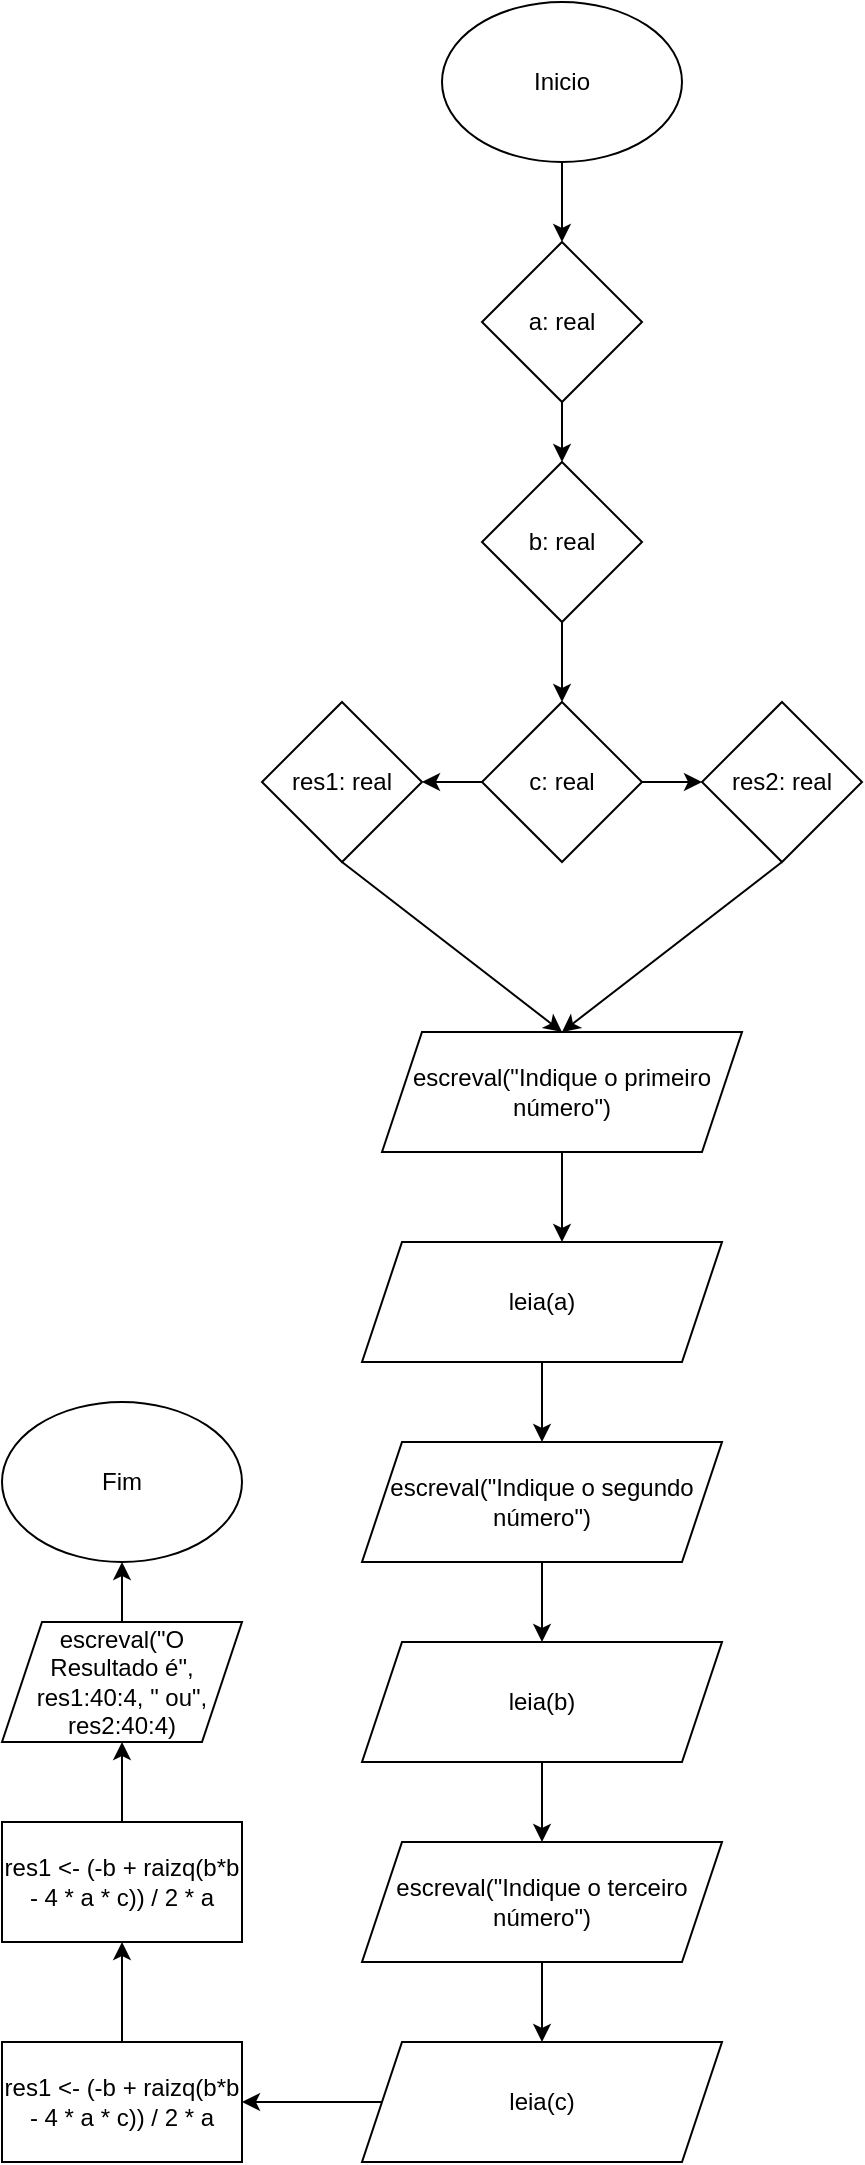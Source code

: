 <mxfile version="15.3.8" type="device"><diagram id="RCQoCF8IiCdq32S5PMqY" name="Page-1"><mxGraphModel dx="1102" dy="582" grid="1" gridSize="10" guides="1" tooltips="1" connect="1" arrows="1" fold="1" page="1" pageScale="1" pageWidth="827" pageHeight="1169" math="0" shadow="0"><root><mxCell id="0"/><mxCell id="1" parent="0"/><mxCell id="MT6u9PemLJJfcDGfItFW-2" style="edgeStyle=orthogonalEdgeStyle;rounded=0;orthogonalLoop=1;jettySize=auto;html=1;" edge="1" parent="1" source="MT6u9PemLJJfcDGfItFW-1"><mxGeometry relative="1" as="geometry"><mxPoint x="380" y="160" as="targetPoint"/></mxGeometry></mxCell><mxCell id="MT6u9PemLJJfcDGfItFW-1" value="Inicio" style="ellipse;whiteSpace=wrap;html=1;" vertex="1" parent="1"><mxGeometry x="320" y="40" width="120" height="80" as="geometry"/></mxCell><mxCell id="MT6u9PemLJJfcDGfItFW-6" style="edgeStyle=orthogonalEdgeStyle;rounded=0;orthogonalLoop=1;jettySize=auto;html=1;" edge="1" parent="1" source="MT6u9PemLJJfcDGfItFW-3"><mxGeometry relative="1" as="geometry"><mxPoint x="380" y="270" as="targetPoint"/></mxGeometry></mxCell><mxCell id="MT6u9PemLJJfcDGfItFW-3" value="a: real" style="rhombus;whiteSpace=wrap;html=1;" vertex="1" parent="1"><mxGeometry x="340" y="160" width="80" height="80" as="geometry"/></mxCell><mxCell id="MT6u9PemLJJfcDGfItFW-7" style="edgeStyle=orthogonalEdgeStyle;rounded=0;orthogonalLoop=1;jettySize=auto;html=1;" edge="1" parent="1" source="MT6u9PemLJJfcDGfItFW-4"><mxGeometry relative="1" as="geometry"><mxPoint x="380" y="390" as="targetPoint"/></mxGeometry></mxCell><mxCell id="MT6u9PemLJJfcDGfItFW-4" value="b: real" style="rhombus;whiteSpace=wrap;html=1;" vertex="1" parent="1"><mxGeometry x="340" y="270" width="80" height="80" as="geometry"/></mxCell><mxCell id="MT6u9PemLJJfcDGfItFW-10" style="edgeStyle=orthogonalEdgeStyle;rounded=0;orthogonalLoop=1;jettySize=auto;html=1;" edge="1" parent="1" source="MT6u9PemLJJfcDGfItFW-5"><mxGeometry relative="1" as="geometry"><mxPoint x="450" y="430" as="targetPoint"/></mxGeometry></mxCell><mxCell id="MT6u9PemLJJfcDGfItFW-11" style="edgeStyle=orthogonalEdgeStyle;rounded=0;orthogonalLoop=1;jettySize=auto;html=1;entryX=1;entryY=0.5;entryDx=0;entryDy=0;" edge="1" parent="1" source="MT6u9PemLJJfcDGfItFW-5" target="MT6u9PemLJJfcDGfItFW-9"><mxGeometry relative="1" as="geometry"><mxPoint x="300" y="430" as="targetPoint"/></mxGeometry></mxCell><mxCell id="MT6u9PemLJJfcDGfItFW-5" value="c: real" style="rhombus;whiteSpace=wrap;html=1;" vertex="1" parent="1"><mxGeometry x="340" y="390" width="80" height="80" as="geometry"/></mxCell><mxCell id="MT6u9PemLJJfcDGfItFW-8" value="res2: real" style="rhombus;whiteSpace=wrap;html=1;" vertex="1" parent="1"><mxGeometry x="450" y="390" width="80" height="80" as="geometry"/></mxCell><mxCell id="MT6u9PemLJJfcDGfItFW-9" value="res1: real" style="rhombus;whiteSpace=wrap;html=1;" vertex="1" parent="1"><mxGeometry x="230" y="390" width="80" height="80" as="geometry"/></mxCell><mxCell id="MT6u9PemLJJfcDGfItFW-13" value="" style="endArrow=classic;html=1;exitX=0.5;exitY=1;exitDx=0;exitDy=0;entryX=0.5;entryY=0;entryDx=0;entryDy=0;" edge="1" parent="1" source="MT6u9PemLJJfcDGfItFW-9" target="MT6u9PemLJJfcDGfItFW-14"><mxGeometry width="50" height="50" relative="1" as="geometry"><mxPoint x="320" y="560" as="sourcePoint"/><mxPoint x="370" y="550" as="targetPoint"/><Array as="points"/></mxGeometry></mxCell><mxCell id="MT6u9PemLJJfcDGfItFW-17" style="edgeStyle=orthogonalEdgeStyle;rounded=0;orthogonalLoop=1;jettySize=auto;html=1;" edge="1" parent="1" source="MT6u9PemLJJfcDGfItFW-14"><mxGeometry relative="1" as="geometry"><mxPoint x="380" y="660" as="targetPoint"/></mxGeometry></mxCell><mxCell id="MT6u9PemLJJfcDGfItFW-14" value="escreval(&quot;Indique o primeiro número&quot;)" style="shape=parallelogram;perimeter=parallelogramPerimeter;whiteSpace=wrap;html=1;fixedSize=1;" vertex="1" parent="1"><mxGeometry x="290" y="555" width="180" height="60" as="geometry"/></mxCell><mxCell id="MT6u9PemLJJfcDGfItFW-15" value="" style="endArrow=classic;html=1;exitX=0.5;exitY=1;exitDx=0;exitDy=0;entryX=0.5;entryY=0;entryDx=0;entryDy=0;" edge="1" parent="1" source="MT6u9PemLJJfcDGfItFW-8" target="MT6u9PemLJJfcDGfItFW-14"><mxGeometry width="50" height="50" relative="1" as="geometry"><mxPoint x="400" y="530" as="sourcePoint"/><mxPoint x="380" y="540" as="targetPoint"/><Array as="points"/></mxGeometry></mxCell><mxCell id="MT6u9PemLJJfcDGfItFW-20" style="edgeStyle=orthogonalEdgeStyle;rounded=0;orthogonalLoop=1;jettySize=auto;html=1;" edge="1" parent="1" source="MT6u9PemLJJfcDGfItFW-18"><mxGeometry relative="1" as="geometry"><mxPoint x="370" y="760" as="targetPoint"/></mxGeometry></mxCell><mxCell id="MT6u9PemLJJfcDGfItFW-18" value="leia(a)" style="shape=parallelogram;perimeter=parallelogramPerimeter;whiteSpace=wrap;html=1;fixedSize=1;" vertex="1" parent="1"><mxGeometry x="280" y="660" width="180" height="60" as="geometry"/></mxCell><mxCell id="MT6u9PemLJJfcDGfItFW-21" style="edgeStyle=orthogonalEdgeStyle;rounded=0;orthogonalLoop=1;jettySize=auto;html=1;" edge="1" parent="1" source="MT6u9PemLJJfcDGfItFW-19"><mxGeometry relative="1" as="geometry"><mxPoint x="370" y="860" as="targetPoint"/></mxGeometry></mxCell><mxCell id="MT6u9PemLJJfcDGfItFW-19" value="escreval(&quot;Indique o segundo número&quot;)" style="shape=parallelogram;perimeter=parallelogramPerimeter;whiteSpace=wrap;html=1;fixedSize=1;" vertex="1" parent="1"><mxGeometry x="280" y="760" width="180" height="60" as="geometry"/></mxCell><mxCell id="MT6u9PemLJJfcDGfItFW-23" style="edgeStyle=orthogonalEdgeStyle;rounded=0;orthogonalLoop=1;jettySize=auto;html=1;" edge="1" parent="1" source="MT6u9PemLJJfcDGfItFW-22" target="MT6u9PemLJJfcDGfItFW-24"><mxGeometry relative="1" as="geometry"><mxPoint x="370" y="960" as="targetPoint"/></mxGeometry></mxCell><mxCell id="MT6u9PemLJJfcDGfItFW-22" value="leia(b)" style="shape=parallelogram;perimeter=parallelogramPerimeter;whiteSpace=wrap;html=1;fixedSize=1;" vertex="1" parent="1"><mxGeometry x="280" y="860" width="180" height="60" as="geometry"/></mxCell><mxCell id="MT6u9PemLJJfcDGfItFW-26" style="edgeStyle=orthogonalEdgeStyle;rounded=0;orthogonalLoop=1;jettySize=auto;html=1;" edge="1" parent="1" source="MT6u9PemLJJfcDGfItFW-24" target="MT6u9PemLJJfcDGfItFW-27"><mxGeometry relative="1" as="geometry"><mxPoint x="370" y="1060" as="targetPoint"/></mxGeometry></mxCell><mxCell id="MT6u9PemLJJfcDGfItFW-24" value="escreval(&quot;Indique o terceiro número&quot;)" style="shape=parallelogram;perimeter=parallelogramPerimeter;whiteSpace=wrap;html=1;fixedSize=1;" vertex="1" parent="1"><mxGeometry x="280" y="960" width="180" height="60" as="geometry"/></mxCell><mxCell id="MT6u9PemLJJfcDGfItFW-28" style="edgeStyle=orthogonalEdgeStyle;rounded=0;orthogonalLoop=1;jettySize=auto;html=1;entryX=1;entryY=0.5;entryDx=0;entryDy=0;" edge="1" parent="1" source="MT6u9PemLJJfcDGfItFW-27" target="MT6u9PemLJJfcDGfItFW-29"><mxGeometry relative="1" as="geometry"><mxPoint x="230" y="1090" as="targetPoint"/></mxGeometry></mxCell><mxCell id="MT6u9PemLJJfcDGfItFW-27" value="leia(c)" style="shape=parallelogram;perimeter=parallelogramPerimeter;whiteSpace=wrap;html=1;fixedSize=1;" vertex="1" parent="1"><mxGeometry x="280" y="1060" width="180" height="60" as="geometry"/></mxCell><mxCell id="MT6u9PemLJJfcDGfItFW-30" style="edgeStyle=orthogonalEdgeStyle;rounded=0;orthogonalLoop=1;jettySize=auto;html=1;" edge="1" parent="1" source="MT6u9PemLJJfcDGfItFW-29" target="MT6u9PemLJJfcDGfItFW-31"><mxGeometry relative="1" as="geometry"><mxPoint x="160" y="1020" as="targetPoint"/></mxGeometry></mxCell><mxCell id="MT6u9PemLJJfcDGfItFW-29" value="res1 &amp;lt;- (-b + raizq(b*b - 4 * a * c)) / 2 * a" style="rounded=0;whiteSpace=wrap;html=1;" vertex="1" parent="1"><mxGeometry x="100" y="1060" width="120" height="60" as="geometry"/></mxCell><mxCell id="MT6u9PemLJJfcDGfItFW-32" style="edgeStyle=orthogonalEdgeStyle;rounded=0;orthogonalLoop=1;jettySize=auto;html=1;entryX=0.5;entryY=1;entryDx=0;entryDy=0;" edge="1" parent="1" source="MT6u9PemLJJfcDGfItFW-31" target="MT6u9PemLJJfcDGfItFW-34"><mxGeometry relative="1" as="geometry"><mxPoint x="160" y="910" as="targetPoint"/></mxGeometry></mxCell><mxCell id="MT6u9PemLJJfcDGfItFW-31" value="res1 &amp;lt;- (-b + raizq(b*b - 4 * a * c)) / 2 * a" style="rounded=0;whiteSpace=wrap;html=1;" vertex="1" parent="1"><mxGeometry x="100" y="950" width="120" height="60" as="geometry"/></mxCell><mxCell id="MT6u9PemLJJfcDGfItFW-36" style="edgeStyle=orthogonalEdgeStyle;rounded=0;orthogonalLoop=1;jettySize=auto;html=1;" edge="1" parent="1" source="MT6u9PemLJJfcDGfItFW-34" target="MT6u9PemLJJfcDGfItFW-37"><mxGeometry relative="1" as="geometry"><mxPoint x="160" y="820" as="targetPoint"/></mxGeometry></mxCell><mxCell id="MT6u9PemLJJfcDGfItFW-34" value="escreval(&quot;O Resultado é&quot;, res1:40:4, &quot; ou&quot;, res2:40:4)" style="shape=parallelogram;perimeter=parallelogramPerimeter;whiteSpace=wrap;html=1;fixedSize=1;" vertex="1" parent="1"><mxGeometry x="100" y="850" width="120" height="60" as="geometry"/></mxCell><mxCell id="MT6u9PemLJJfcDGfItFW-37" value="Fim" style="ellipse;whiteSpace=wrap;html=1;" vertex="1" parent="1"><mxGeometry x="100" y="740" width="120" height="80" as="geometry"/></mxCell></root></mxGraphModel></diagram></mxfile>
